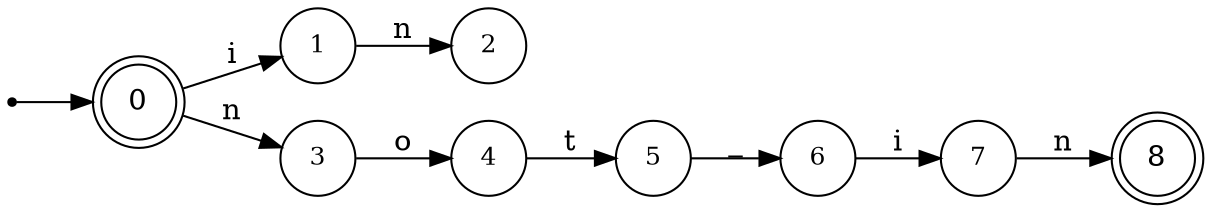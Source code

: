 digraph finite_state_machine {
	rankdir=LR;
	size="10,10"

	node [ shape = doublecircle, label = "0", fontsize  = 14] n0;

	node [ shape = circle, label = "1", fontsize  = 12] n1;
	node [ shape = circle, label = "2", fontsize  = 12] n2;
	node [ shape = circle, label = "3", fontsize  = 12] n3;
	node [ shape = circle, label = "4", fontsize  = 12] n4;
	node [ shape = circle, label = "5", fontsize  = 12] n5;
	node [ shape = circle, label = "6", fontsize  = 12] n6;
	node [ shape = circle, label = "7", fontsize  = 12] n7;

	node [ shape = doublecircle, label = "8", fontsize  = 14] n8;

	node [shape = point ]; qi
	qi -> n0;

	n0 -> n1 [ label = "i" ];
	n1 -> n2 [ label = "n" ];
	n0 -> n3 [ label = "n" ];
	n3 -> n4 [ label = "o" ];
	n4 -> n5 [ label = "t" ];
	n5 -> n6 [ label = "_" ];
	n6 -> n7 [ label = "i" ];
	n7 -> n8 [ label = "n" ];
}